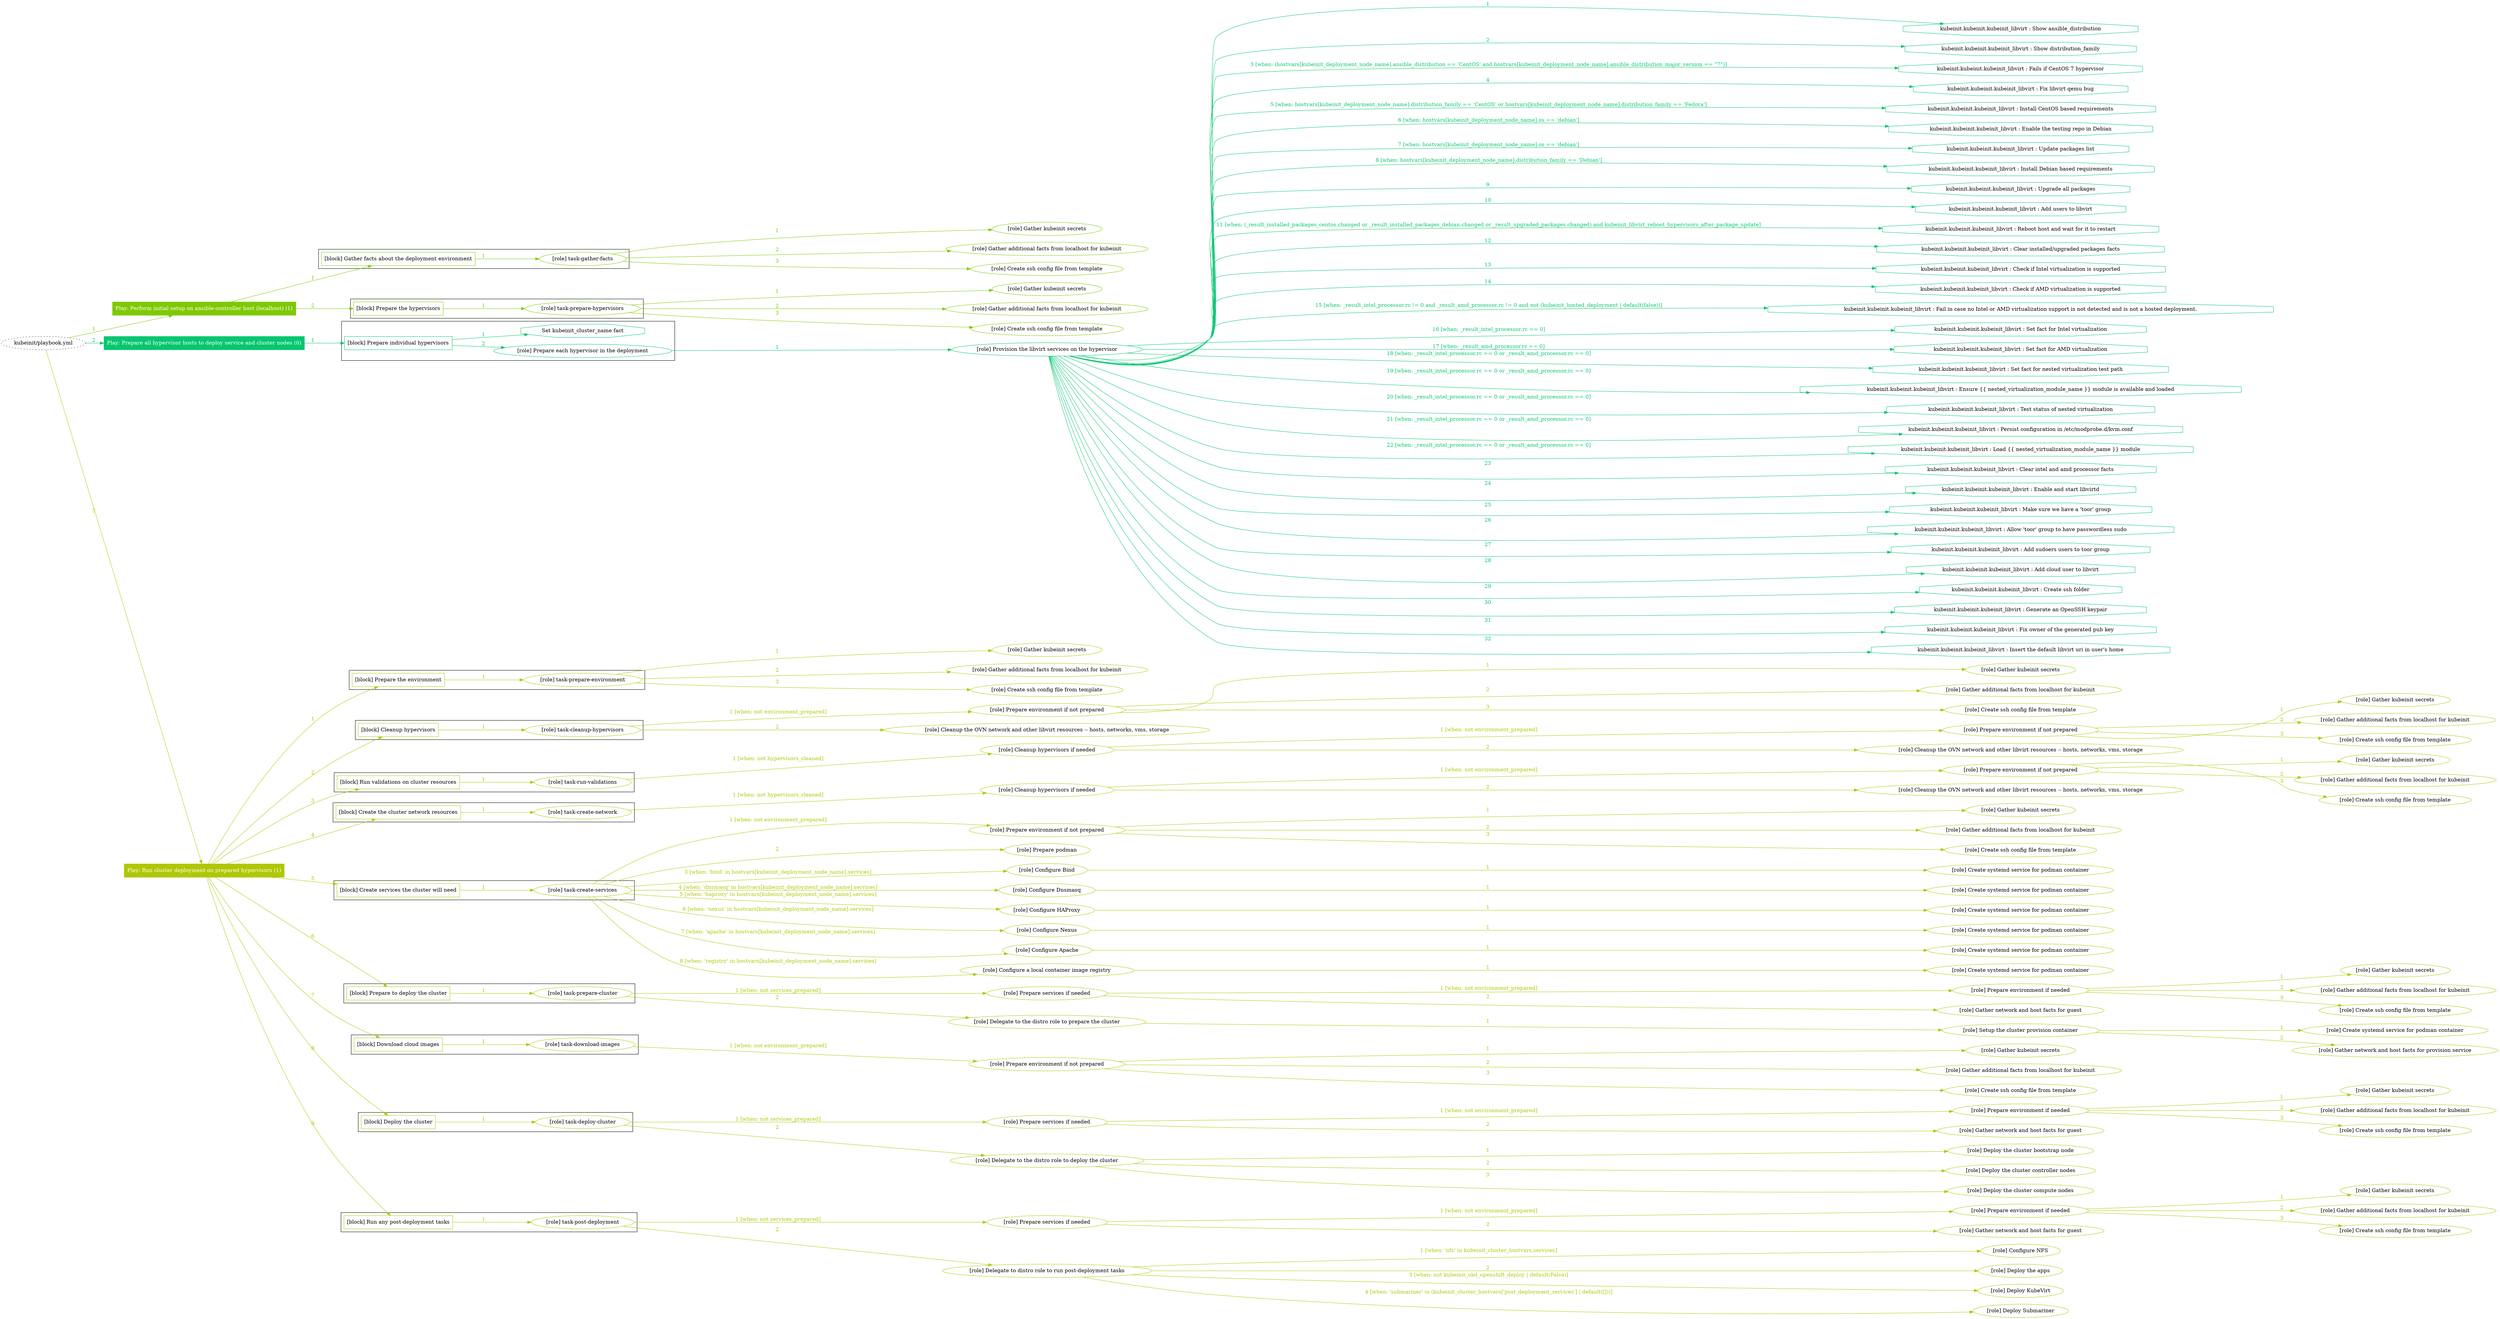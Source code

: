 digraph {
	graph [concentrate=true ordering=in rankdir=LR ratio=fill]
	edge [esep=5 sep=10]
	"kubeinit/playbook.yml" [URL="/home/runner/work/kubeinit/kubeinit/kubeinit/playbook.yml" id=playbook_f0b90663 style=dotted]
	play_01510586 [label="Play: Perform initial setup on ansible-controller host (localhost) (1)" URL="/home/runner/work/kubeinit/kubeinit/kubeinit/playbook.yml" color="#7ec903" fontcolor="#ffffff" id=play_01510586 shape=box style=filled tooltip=localhost]
	"kubeinit/playbook.yml" -> play_01510586 [label="1 " color="#7ec903" fontcolor="#7ec903" id=edge_607ab52e labeltooltip="1 " tooltip="1 "]
	subgraph "Gather kubeinit secrets" {
		role_8caf95ef [label="[role] Gather kubeinit secrets" URL="/home/runner/.ansible/collections/ansible_collections/kubeinit/kubeinit/roles/kubeinit_prepare/tasks/gather_kubeinit_facts.yml" color="#7ec903" id=role_8caf95ef tooltip="Gather kubeinit secrets"]
	}
	subgraph "Gather additional facts from localhost for kubeinit" {
		role_6b8754c2 [label="[role] Gather additional facts from localhost for kubeinit" URL="/home/runner/.ansible/collections/ansible_collections/kubeinit/kubeinit/roles/kubeinit_prepare/tasks/gather_kubeinit_facts.yml" color="#7ec903" id=role_6b8754c2 tooltip="Gather additional facts from localhost for kubeinit"]
	}
	subgraph "Create ssh config file from template" {
		role_2539d011 [label="[role] Create ssh config file from template" URL="/home/runner/.ansible/collections/ansible_collections/kubeinit/kubeinit/roles/kubeinit_prepare/tasks/gather_kubeinit_facts.yml" color="#7ec903" id=role_2539d011 tooltip="Create ssh config file from template"]
	}
	subgraph "task-gather-facts" {
		role_d4c89d5a [label="[role] task-gather-facts" URL="/home/runner/work/kubeinit/kubeinit/kubeinit/playbook.yml" color="#7ec903" id=role_d4c89d5a tooltip="task-gather-facts"]
		role_d4c89d5a -> role_8caf95ef [label="1 " color="#7ec903" fontcolor="#7ec903" id=edge_6cbfbc09 labeltooltip="1 " tooltip="1 "]
		role_d4c89d5a -> role_6b8754c2 [label="2 " color="#7ec903" fontcolor="#7ec903" id=edge_4e788b79 labeltooltip="2 " tooltip="2 "]
		role_d4c89d5a -> role_2539d011 [label="3 " color="#7ec903" fontcolor="#7ec903" id=edge_e23d2261 labeltooltip="3 " tooltip="3 "]
	}
	subgraph "Gather kubeinit secrets" {
		role_9cfc519f [label="[role] Gather kubeinit secrets" URL="/home/runner/.ansible/collections/ansible_collections/kubeinit/kubeinit/roles/kubeinit_prepare/tasks/gather_kubeinit_facts.yml" color="#7ec903" id=role_9cfc519f tooltip="Gather kubeinit secrets"]
	}
	subgraph "Gather additional facts from localhost for kubeinit" {
		role_3a78acf8 [label="[role] Gather additional facts from localhost for kubeinit" URL="/home/runner/.ansible/collections/ansible_collections/kubeinit/kubeinit/roles/kubeinit_prepare/tasks/gather_kubeinit_facts.yml" color="#7ec903" id=role_3a78acf8 tooltip="Gather additional facts from localhost for kubeinit"]
	}
	subgraph "Create ssh config file from template" {
		role_a45a31a0 [label="[role] Create ssh config file from template" URL="/home/runner/.ansible/collections/ansible_collections/kubeinit/kubeinit/roles/kubeinit_prepare/tasks/gather_kubeinit_facts.yml" color="#7ec903" id=role_a45a31a0 tooltip="Create ssh config file from template"]
	}
	subgraph "task-prepare-hypervisors" {
		role_f3401dc6 [label="[role] task-prepare-hypervisors" URL="/home/runner/work/kubeinit/kubeinit/kubeinit/playbook.yml" color="#7ec903" id=role_f3401dc6 tooltip="task-prepare-hypervisors"]
		role_f3401dc6 -> role_9cfc519f [label="1 " color="#7ec903" fontcolor="#7ec903" id=edge_0a094dcb labeltooltip="1 " tooltip="1 "]
		role_f3401dc6 -> role_3a78acf8 [label="2 " color="#7ec903" fontcolor="#7ec903" id=edge_cb631576 labeltooltip="2 " tooltip="2 "]
		role_f3401dc6 -> role_a45a31a0 [label="3 " color="#7ec903" fontcolor="#7ec903" id=edge_1238119f labeltooltip="3 " tooltip="3 "]
	}
	subgraph "Play: Perform initial setup on ansible-controller host (localhost) (1)" {
		play_01510586 -> block_c1d7e2be [label=1 color="#7ec903" fontcolor="#7ec903" id=edge_6a699dcf labeltooltip=1 tooltip=1]
		subgraph cluster_block_c1d7e2be {
			block_c1d7e2be [label="[block] Gather facts about the deployment environment" URL="/home/runner/work/kubeinit/kubeinit/kubeinit/playbook.yml" color="#7ec903" id=block_c1d7e2be labeltooltip="Gather facts about the deployment environment" shape=box tooltip="Gather facts about the deployment environment"]
			block_c1d7e2be -> role_d4c89d5a [label="1 " color="#7ec903" fontcolor="#7ec903" id=edge_53f4641d labeltooltip="1 " tooltip="1 "]
		}
		play_01510586 -> block_ebd4503b [label=2 color="#7ec903" fontcolor="#7ec903" id=edge_ff4f8d59 labeltooltip=2 tooltip=2]
		subgraph cluster_block_ebd4503b {
			block_ebd4503b [label="[block] Prepare the hypervisors" URL="/home/runner/work/kubeinit/kubeinit/kubeinit/playbook.yml" color="#7ec903" id=block_ebd4503b labeltooltip="Prepare the hypervisors" shape=box tooltip="Prepare the hypervisors"]
			block_ebd4503b -> role_f3401dc6 [label="1 " color="#7ec903" fontcolor="#7ec903" id=edge_bf7105a8 labeltooltip="1 " tooltip="1 "]
		}
	}
	play_52191caa [label="Play: Prepare all hypervisor hosts to deploy service and cluster nodes (0)" URL="/home/runner/work/kubeinit/kubeinit/kubeinit/playbook.yml" color="#06c670" fontcolor="#ffffff" id=play_52191caa shape=box style=filled tooltip="Play: Prepare all hypervisor hosts to deploy service and cluster nodes (0)"]
	"kubeinit/playbook.yml" -> play_52191caa [label="2 " color="#06c670" fontcolor="#06c670" id=edge_d93cb638 labeltooltip="2 " tooltip="2 "]
	subgraph "Provision the libvirt services on the hypervisor" {
		role_3107ea3a [label="[role] Provision the libvirt services on the hypervisor" URL="/home/runner/.ansible/collections/ansible_collections/kubeinit/kubeinit/roles/kubeinit_prepare/tasks/prepare_hypervisor.yml" color="#06c670" id=role_3107ea3a tooltip="Provision the libvirt services on the hypervisor"]
		task_8b995393 [label="kubeinit.kubeinit.kubeinit_libvirt : Show ansible_distribution" URL="/home/runner/.ansible/collections/ansible_collections/kubeinit/kubeinit/roles/kubeinit_libvirt/tasks/main.yml" color="#06c670" id=task_8b995393 shape=octagon tooltip="kubeinit.kubeinit.kubeinit_libvirt : Show ansible_distribution"]
		role_3107ea3a -> task_8b995393 [label="1 " color="#06c670" fontcolor="#06c670" id=edge_2c66d146 labeltooltip="1 " tooltip="1 "]
		task_dbce5815 [label="kubeinit.kubeinit.kubeinit_libvirt : Show distribution_family" URL="/home/runner/.ansible/collections/ansible_collections/kubeinit/kubeinit/roles/kubeinit_libvirt/tasks/main.yml" color="#06c670" id=task_dbce5815 shape=octagon tooltip="kubeinit.kubeinit.kubeinit_libvirt : Show distribution_family"]
		role_3107ea3a -> task_dbce5815 [label="2 " color="#06c670" fontcolor="#06c670" id=edge_99123dca labeltooltip="2 " tooltip="2 "]
		task_93dac53c [label="kubeinit.kubeinit.kubeinit_libvirt : Fails if CentOS 7 hypervisor" URL="/home/runner/.ansible/collections/ansible_collections/kubeinit/kubeinit/roles/kubeinit_libvirt/tasks/main.yml" color="#06c670" id=task_93dac53c shape=octagon tooltip="kubeinit.kubeinit.kubeinit_libvirt : Fails if CentOS 7 hypervisor"]
		role_3107ea3a -> task_93dac53c [label="3 [when: (hostvars[kubeinit_deployment_node_name].ansible_distribution == 'CentOS' and hostvars[kubeinit_deployment_node_name].ansible_distribution_major_version == \"7\")]" color="#06c670" fontcolor="#06c670" id=edge_5aefc7fb labeltooltip="3 [when: (hostvars[kubeinit_deployment_node_name].ansible_distribution == 'CentOS' and hostvars[kubeinit_deployment_node_name].ansible_distribution_major_version == \"7\")]" tooltip="3 [when: (hostvars[kubeinit_deployment_node_name].ansible_distribution == 'CentOS' and hostvars[kubeinit_deployment_node_name].ansible_distribution_major_version == \"7\")]"]
		task_62833cc9 [label="kubeinit.kubeinit.kubeinit_libvirt : Fix libvirt qemu bug" URL="/home/runner/.ansible/collections/ansible_collections/kubeinit/kubeinit/roles/kubeinit_libvirt/tasks/main.yml" color="#06c670" id=task_62833cc9 shape=octagon tooltip="kubeinit.kubeinit.kubeinit_libvirt : Fix libvirt qemu bug"]
		role_3107ea3a -> task_62833cc9 [label="4 " color="#06c670" fontcolor="#06c670" id=edge_1dfbc2eb labeltooltip="4 " tooltip="4 "]
		task_7b760264 [label="kubeinit.kubeinit.kubeinit_libvirt : Install CentOS based requirements" URL="/home/runner/.ansible/collections/ansible_collections/kubeinit/kubeinit/roles/kubeinit_libvirt/tasks/main.yml" color="#06c670" id=task_7b760264 shape=octagon tooltip="kubeinit.kubeinit.kubeinit_libvirt : Install CentOS based requirements"]
		role_3107ea3a -> task_7b760264 [label="5 [when: hostvars[kubeinit_deployment_node_name].distribution_family == 'CentOS' or hostvars[kubeinit_deployment_node_name].distribution_family == 'Fedora']" color="#06c670" fontcolor="#06c670" id=edge_b27228ff labeltooltip="5 [when: hostvars[kubeinit_deployment_node_name].distribution_family == 'CentOS' or hostvars[kubeinit_deployment_node_name].distribution_family == 'Fedora']" tooltip="5 [when: hostvars[kubeinit_deployment_node_name].distribution_family == 'CentOS' or hostvars[kubeinit_deployment_node_name].distribution_family == 'Fedora']"]
		task_e8e081dc [label="kubeinit.kubeinit.kubeinit_libvirt : Enable the testing repo in Debian" URL="/home/runner/.ansible/collections/ansible_collections/kubeinit/kubeinit/roles/kubeinit_libvirt/tasks/main.yml" color="#06c670" id=task_e8e081dc shape=octagon tooltip="kubeinit.kubeinit.kubeinit_libvirt : Enable the testing repo in Debian"]
		role_3107ea3a -> task_e8e081dc [label="6 [when: hostvars[kubeinit_deployment_node_name].os == 'debian']" color="#06c670" fontcolor="#06c670" id=edge_55595bfb labeltooltip="6 [when: hostvars[kubeinit_deployment_node_name].os == 'debian']" tooltip="6 [when: hostvars[kubeinit_deployment_node_name].os == 'debian']"]
		task_2b128669 [label="kubeinit.kubeinit.kubeinit_libvirt : Update packages list" URL="/home/runner/.ansible/collections/ansible_collections/kubeinit/kubeinit/roles/kubeinit_libvirt/tasks/main.yml" color="#06c670" id=task_2b128669 shape=octagon tooltip="kubeinit.kubeinit.kubeinit_libvirt : Update packages list"]
		role_3107ea3a -> task_2b128669 [label="7 [when: hostvars[kubeinit_deployment_node_name].os == 'debian']" color="#06c670" fontcolor="#06c670" id=edge_572aa1cf labeltooltip="7 [when: hostvars[kubeinit_deployment_node_name].os == 'debian']" tooltip="7 [when: hostvars[kubeinit_deployment_node_name].os == 'debian']"]
		task_ae8e8301 [label="kubeinit.kubeinit.kubeinit_libvirt : Install Debian based requirements" URL="/home/runner/.ansible/collections/ansible_collections/kubeinit/kubeinit/roles/kubeinit_libvirt/tasks/main.yml" color="#06c670" id=task_ae8e8301 shape=octagon tooltip="kubeinit.kubeinit.kubeinit_libvirt : Install Debian based requirements"]
		role_3107ea3a -> task_ae8e8301 [label="8 [when: hostvars[kubeinit_deployment_node_name].distribution_family == 'Debian']" color="#06c670" fontcolor="#06c670" id=edge_5f231b76 labeltooltip="8 [when: hostvars[kubeinit_deployment_node_name].distribution_family == 'Debian']" tooltip="8 [when: hostvars[kubeinit_deployment_node_name].distribution_family == 'Debian']"]
		task_0badada2 [label="kubeinit.kubeinit.kubeinit_libvirt : Upgrade all packages" URL="/home/runner/.ansible/collections/ansible_collections/kubeinit/kubeinit/roles/kubeinit_libvirt/tasks/main.yml" color="#06c670" id=task_0badada2 shape=octagon tooltip="kubeinit.kubeinit.kubeinit_libvirt : Upgrade all packages"]
		role_3107ea3a -> task_0badada2 [label="9 " color="#06c670" fontcolor="#06c670" id=edge_3ef891d0 labeltooltip="9 " tooltip="9 "]
		task_c0334eb3 [label="kubeinit.kubeinit.kubeinit_libvirt : Add users to libvirt" URL="/home/runner/.ansible/collections/ansible_collections/kubeinit/kubeinit/roles/kubeinit_libvirt/tasks/main.yml" color="#06c670" id=task_c0334eb3 shape=octagon tooltip="kubeinit.kubeinit.kubeinit_libvirt : Add users to libvirt"]
		role_3107ea3a -> task_c0334eb3 [label="10 " color="#06c670" fontcolor="#06c670" id=edge_52a46af9 labeltooltip="10 " tooltip="10 "]
		task_e2fc0814 [label="kubeinit.kubeinit.kubeinit_libvirt : Reboot host and wait for it to restart" URL="/home/runner/.ansible/collections/ansible_collections/kubeinit/kubeinit/roles/kubeinit_libvirt/tasks/main.yml" color="#06c670" id=task_e2fc0814 shape=octagon tooltip="kubeinit.kubeinit.kubeinit_libvirt : Reboot host and wait for it to restart"]
		role_3107ea3a -> task_e2fc0814 [label="11 [when: (_result_installed_packages_centos.changed or _result_installed_packages_debian.changed or _result_upgraded_packages.changed) and kubeinit_libvirt_reboot_hypervisors_after_package_update]" color="#06c670" fontcolor="#06c670" id=edge_e9640a3d labeltooltip="11 [when: (_result_installed_packages_centos.changed or _result_installed_packages_debian.changed or _result_upgraded_packages.changed) and kubeinit_libvirt_reboot_hypervisors_after_package_update]" tooltip="11 [when: (_result_installed_packages_centos.changed or _result_installed_packages_debian.changed or _result_upgraded_packages.changed) and kubeinit_libvirt_reboot_hypervisors_after_package_update]"]
		task_12357ea1 [label="kubeinit.kubeinit.kubeinit_libvirt : Clear installed/upgraded packages facts" URL="/home/runner/.ansible/collections/ansible_collections/kubeinit/kubeinit/roles/kubeinit_libvirt/tasks/main.yml" color="#06c670" id=task_12357ea1 shape=octagon tooltip="kubeinit.kubeinit.kubeinit_libvirt : Clear installed/upgraded packages facts"]
		role_3107ea3a -> task_12357ea1 [label="12 " color="#06c670" fontcolor="#06c670" id=edge_fe82172f labeltooltip="12 " tooltip="12 "]
		task_1fb8d624 [label="kubeinit.kubeinit.kubeinit_libvirt : Check if Intel virtualization is supported" URL="/home/runner/.ansible/collections/ansible_collections/kubeinit/kubeinit/roles/kubeinit_libvirt/tasks/main.yml" color="#06c670" id=task_1fb8d624 shape=octagon tooltip="kubeinit.kubeinit.kubeinit_libvirt : Check if Intel virtualization is supported"]
		role_3107ea3a -> task_1fb8d624 [label="13 " color="#06c670" fontcolor="#06c670" id=edge_6861730e labeltooltip="13 " tooltip="13 "]
		task_1fa0a433 [label="kubeinit.kubeinit.kubeinit_libvirt : Check if AMD virtualization is supported" URL="/home/runner/.ansible/collections/ansible_collections/kubeinit/kubeinit/roles/kubeinit_libvirt/tasks/main.yml" color="#06c670" id=task_1fa0a433 shape=octagon tooltip="kubeinit.kubeinit.kubeinit_libvirt : Check if AMD virtualization is supported"]
		role_3107ea3a -> task_1fa0a433 [label="14 " color="#06c670" fontcolor="#06c670" id=edge_18ee619d labeltooltip="14 " tooltip="14 "]
		task_920a0f7b [label="kubeinit.kubeinit.kubeinit_libvirt : Fail in case no Intel or AMD virtualization support is not detected and is not a hosted deployment." URL="/home/runner/.ansible/collections/ansible_collections/kubeinit/kubeinit/roles/kubeinit_libvirt/tasks/main.yml" color="#06c670" id=task_920a0f7b shape=octagon tooltip="kubeinit.kubeinit.kubeinit_libvirt : Fail in case no Intel or AMD virtualization support is not detected and is not a hosted deployment."]
		role_3107ea3a -> task_920a0f7b [label="15 [when: _result_intel_processor.rc != 0 and _result_amd_processor.rc != 0 and not (kubeinit_hosted_deployment | default(false))]" color="#06c670" fontcolor="#06c670" id=edge_ec5ad9d4 labeltooltip="15 [when: _result_intel_processor.rc != 0 and _result_amd_processor.rc != 0 and not (kubeinit_hosted_deployment | default(false))]" tooltip="15 [when: _result_intel_processor.rc != 0 and _result_amd_processor.rc != 0 and not (kubeinit_hosted_deployment | default(false))]"]
		task_bb9119e2 [label="kubeinit.kubeinit.kubeinit_libvirt : Set fact for Intel virtualization" URL="/home/runner/.ansible/collections/ansible_collections/kubeinit/kubeinit/roles/kubeinit_libvirt/tasks/main.yml" color="#06c670" id=task_bb9119e2 shape=octagon tooltip="kubeinit.kubeinit.kubeinit_libvirt : Set fact for Intel virtualization"]
		role_3107ea3a -> task_bb9119e2 [label="16 [when: _result_intel_processor.rc == 0]" color="#06c670" fontcolor="#06c670" id=edge_33d60269 labeltooltip="16 [when: _result_intel_processor.rc == 0]" tooltip="16 [when: _result_intel_processor.rc == 0]"]
		task_28fb7c46 [label="kubeinit.kubeinit.kubeinit_libvirt : Set fact for AMD virtualization" URL="/home/runner/.ansible/collections/ansible_collections/kubeinit/kubeinit/roles/kubeinit_libvirt/tasks/main.yml" color="#06c670" id=task_28fb7c46 shape=octagon tooltip="kubeinit.kubeinit.kubeinit_libvirt : Set fact for AMD virtualization"]
		role_3107ea3a -> task_28fb7c46 [label="17 [when: _result_amd_processor.rc == 0]" color="#06c670" fontcolor="#06c670" id=edge_64862202 labeltooltip="17 [when: _result_amd_processor.rc == 0]" tooltip="17 [when: _result_amd_processor.rc == 0]"]
		task_37940ce2 [label="kubeinit.kubeinit.kubeinit_libvirt : Set fact for nested virtualization test path" URL="/home/runner/.ansible/collections/ansible_collections/kubeinit/kubeinit/roles/kubeinit_libvirt/tasks/main.yml" color="#06c670" id=task_37940ce2 shape=octagon tooltip="kubeinit.kubeinit.kubeinit_libvirt : Set fact for nested virtualization test path"]
		role_3107ea3a -> task_37940ce2 [label="18 [when: _result_intel_processor.rc == 0 or _result_amd_processor.rc == 0]" color="#06c670" fontcolor="#06c670" id=edge_28db18a0 labeltooltip="18 [when: _result_intel_processor.rc == 0 or _result_amd_processor.rc == 0]" tooltip="18 [when: _result_intel_processor.rc == 0 or _result_amd_processor.rc == 0]"]
		task_580ff9a0 [label="kubeinit.kubeinit.kubeinit_libvirt : Ensure {{ nested_virtualization_module_name }} module is available and loaded" URL="/home/runner/.ansible/collections/ansible_collections/kubeinit/kubeinit/roles/kubeinit_libvirt/tasks/main.yml" color="#06c670" id=task_580ff9a0 shape=octagon tooltip="kubeinit.kubeinit.kubeinit_libvirt : Ensure {{ nested_virtualization_module_name }} module is available and loaded"]
		role_3107ea3a -> task_580ff9a0 [label="19 [when: _result_intel_processor.rc == 0 or _result_amd_processor.rc == 0]" color="#06c670" fontcolor="#06c670" id=edge_0a9b527e labeltooltip="19 [when: _result_intel_processor.rc == 0 or _result_amd_processor.rc == 0]" tooltip="19 [when: _result_intel_processor.rc == 0 or _result_amd_processor.rc == 0]"]
		task_7e443843 [label="kubeinit.kubeinit.kubeinit_libvirt : Test status of nested virtualization" URL="/home/runner/.ansible/collections/ansible_collections/kubeinit/kubeinit/roles/kubeinit_libvirt/tasks/main.yml" color="#06c670" id=task_7e443843 shape=octagon tooltip="kubeinit.kubeinit.kubeinit_libvirt : Test status of nested virtualization"]
		role_3107ea3a -> task_7e443843 [label="20 [when: _result_intel_processor.rc == 0 or _result_amd_processor.rc == 0]" color="#06c670" fontcolor="#06c670" id=edge_2436ceba labeltooltip="20 [when: _result_intel_processor.rc == 0 or _result_amd_processor.rc == 0]" tooltip="20 [when: _result_intel_processor.rc == 0 or _result_amd_processor.rc == 0]"]
		task_5db7d4fb [label="kubeinit.kubeinit.kubeinit_libvirt : Persist configuration in /etc/modprobe.d/kvm.conf" URL="/home/runner/.ansible/collections/ansible_collections/kubeinit/kubeinit/roles/kubeinit_libvirt/tasks/main.yml" color="#06c670" id=task_5db7d4fb shape=octagon tooltip="kubeinit.kubeinit.kubeinit_libvirt : Persist configuration in /etc/modprobe.d/kvm.conf"]
		role_3107ea3a -> task_5db7d4fb [label="21 [when: _result_intel_processor.rc == 0 or _result_amd_processor.rc == 0]" color="#06c670" fontcolor="#06c670" id=edge_617bd928 labeltooltip="21 [when: _result_intel_processor.rc == 0 or _result_amd_processor.rc == 0]" tooltip="21 [when: _result_intel_processor.rc == 0 or _result_amd_processor.rc == 0]"]
		task_e71882cf [label="kubeinit.kubeinit.kubeinit_libvirt : Load {{ nested_virtualization_module_name }} module" URL="/home/runner/.ansible/collections/ansible_collections/kubeinit/kubeinit/roles/kubeinit_libvirt/tasks/main.yml" color="#06c670" id=task_e71882cf shape=octagon tooltip="kubeinit.kubeinit.kubeinit_libvirt : Load {{ nested_virtualization_module_name }} module"]
		role_3107ea3a -> task_e71882cf [label="22 [when: _result_intel_processor.rc == 0 or _result_amd_processor.rc == 0]" color="#06c670" fontcolor="#06c670" id=edge_7aaa834a labeltooltip="22 [when: _result_intel_processor.rc == 0 or _result_amd_processor.rc == 0]" tooltip="22 [when: _result_intel_processor.rc == 0 or _result_amd_processor.rc == 0]"]
		task_b961b1c7 [label="kubeinit.kubeinit.kubeinit_libvirt : Clear intel and amd processor facts" URL="/home/runner/.ansible/collections/ansible_collections/kubeinit/kubeinit/roles/kubeinit_libvirt/tasks/main.yml" color="#06c670" id=task_b961b1c7 shape=octagon tooltip="kubeinit.kubeinit.kubeinit_libvirt : Clear intel and amd processor facts"]
		role_3107ea3a -> task_b961b1c7 [label="23 " color="#06c670" fontcolor="#06c670" id=edge_cae6109d labeltooltip="23 " tooltip="23 "]
		task_5b91f809 [label="kubeinit.kubeinit.kubeinit_libvirt : Enable and start libvirtd" URL="/home/runner/.ansible/collections/ansible_collections/kubeinit/kubeinit/roles/kubeinit_libvirt/tasks/main.yml" color="#06c670" id=task_5b91f809 shape=octagon tooltip="kubeinit.kubeinit.kubeinit_libvirt : Enable and start libvirtd"]
		role_3107ea3a -> task_5b91f809 [label="24 " color="#06c670" fontcolor="#06c670" id=edge_dce6bb87 labeltooltip="24 " tooltip="24 "]
		task_3d87ab43 [label="kubeinit.kubeinit.kubeinit_libvirt : Make sure we have a 'toor' group" URL="/home/runner/.ansible/collections/ansible_collections/kubeinit/kubeinit/roles/kubeinit_libvirt/tasks/60_create_cloud_user.yml" color="#06c670" id=task_3d87ab43 shape=octagon tooltip="kubeinit.kubeinit.kubeinit_libvirt : Make sure we have a 'toor' group"]
		role_3107ea3a -> task_3d87ab43 [label="25 " color="#06c670" fontcolor="#06c670" id=edge_6e11adf5 labeltooltip="25 " tooltip="25 "]
		task_fb5ea2a8 [label="kubeinit.kubeinit.kubeinit_libvirt : Allow 'toor' group to have passwordless sudo" URL="/home/runner/.ansible/collections/ansible_collections/kubeinit/kubeinit/roles/kubeinit_libvirt/tasks/60_create_cloud_user.yml" color="#06c670" id=task_fb5ea2a8 shape=octagon tooltip="kubeinit.kubeinit.kubeinit_libvirt : Allow 'toor' group to have passwordless sudo"]
		role_3107ea3a -> task_fb5ea2a8 [label="26 " color="#06c670" fontcolor="#06c670" id=edge_9257ee6b labeltooltip="26 " tooltip="26 "]
		task_3f346df0 [label="kubeinit.kubeinit.kubeinit_libvirt : Add sudoers users to toor group" URL="/home/runner/.ansible/collections/ansible_collections/kubeinit/kubeinit/roles/kubeinit_libvirt/tasks/60_create_cloud_user.yml" color="#06c670" id=task_3f346df0 shape=octagon tooltip="kubeinit.kubeinit.kubeinit_libvirt : Add sudoers users to toor group"]
		role_3107ea3a -> task_3f346df0 [label="27 " color="#06c670" fontcolor="#06c670" id=edge_90e1b968 labeltooltip="27 " tooltip="27 "]
		task_d90c4bb5 [label="kubeinit.kubeinit.kubeinit_libvirt : Add cloud user to libvirt" URL="/home/runner/.ansible/collections/ansible_collections/kubeinit/kubeinit/roles/kubeinit_libvirt/tasks/60_create_cloud_user.yml" color="#06c670" id=task_d90c4bb5 shape=octagon tooltip="kubeinit.kubeinit.kubeinit_libvirt : Add cloud user to libvirt"]
		role_3107ea3a -> task_d90c4bb5 [label="28 " color="#06c670" fontcolor="#06c670" id=edge_343a7a87 labeltooltip="28 " tooltip="28 "]
		task_6f065ac1 [label="kubeinit.kubeinit.kubeinit_libvirt : Create ssh folder" URL="/home/runner/.ansible/collections/ansible_collections/kubeinit/kubeinit/roles/kubeinit_libvirt/tasks/60_create_cloud_user.yml" color="#06c670" id=task_6f065ac1 shape=octagon tooltip="kubeinit.kubeinit.kubeinit_libvirt : Create ssh folder"]
		role_3107ea3a -> task_6f065ac1 [label="29 " color="#06c670" fontcolor="#06c670" id=edge_0e128382 labeltooltip="29 " tooltip="29 "]
		task_388f7c63 [label="kubeinit.kubeinit.kubeinit_libvirt : Generate an OpenSSH keypair" URL="/home/runner/.ansible/collections/ansible_collections/kubeinit/kubeinit/roles/kubeinit_libvirt/tasks/60_create_cloud_user.yml" color="#06c670" id=task_388f7c63 shape=octagon tooltip="kubeinit.kubeinit.kubeinit_libvirt : Generate an OpenSSH keypair"]
		role_3107ea3a -> task_388f7c63 [label="30 " color="#06c670" fontcolor="#06c670" id=edge_4dad79e5 labeltooltip="30 " tooltip="30 "]
		task_4a80ff88 [label="kubeinit.kubeinit.kubeinit_libvirt : Fix owner of the generated pub key" URL="/home/runner/.ansible/collections/ansible_collections/kubeinit/kubeinit/roles/kubeinit_libvirt/tasks/60_create_cloud_user.yml" color="#06c670" id=task_4a80ff88 shape=octagon tooltip="kubeinit.kubeinit.kubeinit_libvirt : Fix owner of the generated pub key"]
		role_3107ea3a -> task_4a80ff88 [label="31 " color="#06c670" fontcolor="#06c670" id=edge_607126c9 labeltooltip="31 " tooltip="31 "]
		task_ff61b7a7 [label="kubeinit.kubeinit.kubeinit_libvirt : Insert the default libvirt uri in user's home" URL="/home/runner/.ansible/collections/ansible_collections/kubeinit/kubeinit/roles/kubeinit_libvirt/tasks/60_create_cloud_user.yml" color="#06c670" id=task_ff61b7a7 shape=octagon tooltip="kubeinit.kubeinit.kubeinit_libvirt : Insert the default libvirt uri in user's home"]
		role_3107ea3a -> task_ff61b7a7 [label="32 " color="#06c670" fontcolor="#06c670" id=edge_f429ca12 labeltooltip="32 " tooltip="32 "]
	}
	subgraph "Prepare each hypervisor in the deployment" {
		role_4b6c18aa [label="[role] Prepare each hypervisor in the deployment" URL="/home/runner/work/kubeinit/kubeinit/kubeinit/playbook.yml" color="#06c670" id=role_4b6c18aa tooltip="Prepare each hypervisor in the deployment"]
		role_4b6c18aa -> role_3107ea3a [label="1 " color="#06c670" fontcolor="#06c670" id=edge_df4c2411 labeltooltip="1 " tooltip="1 "]
	}
	subgraph "Play: Prepare all hypervisor hosts to deploy service and cluster nodes (0)" {
		play_52191caa -> block_10a2826e [label=1 color="#06c670" fontcolor="#06c670" id=edge_efd99191 labeltooltip=1 tooltip=1]
		subgraph cluster_block_10a2826e {
			block_10a2826e [label="[block] Prepare individual hypervisors" URL="/home/runner/work/kubeinit/kubeinit/kubeinit/playbook.yml" color="#06c670" id=block_10a2826e labeltooltip="Prepare individual hypervisors" shape=box tooltip="Prepare individual hypervisors"]
			block_10a2826e -> role_4b6c18aa [label="2 " color="#06c670" fontcolor="#06c670" id=edge_e2c1dd6b labeltooltip="2 " tooltip="2 "]
			task_c1ca9fbc [label="Set kubeinit_cluster_name fact" URL="/home/runner/work/kubeinit/kubeinit/kubeinit/playbook.yml" color="#06c670" id=task_c1ca9fbc shape=octagon tooltip="Set kubeinit_cluster_name fact"]
			block_10a2826e -> task_c1ca9fbc [label="1 " color="#06c670" fontcolor="#06c670" id=edge_4ef8a21c labeltooltip="1 " tooltip="1 "]
		}
	}
	play_71dd72d0 [label="Play: Run cluster deployment on prepared hypervisors (1)" URL="/home/runner/work/kubeinit/kubeinit/kubeinit/playbook.yml" color="#afc705" fontcolor="#ffffff" id=play_71dd72d0 shape=box style=filled tooltip=localhost]
	"kubeinit/playbook.yml" -> play_71dd72d0 [label="3 " color="#afc705" fontcolor="#afc705" id=edge_a5543bda labeltooltip="3 " tooltip="3 "]
	subgraph "Gather kubeinit secrets" {
		role_72771b2d [label="[role] Gather kubeinit secrets" URL="/home/runner/.ansible/collections/ansible_collections/kubeinit/kubeinit/roles/kubeinit_prepare/tasks/gather_kubeinit_facts.yml" color="#afc705" id=role_72771b2d tooltip="Gather kubeinit secrets"]
	}
	subgraph "Gather additional facts from localhost for kubeinit" {
		role_2d1eb211 [label="[role] Gather additional facts from localhost for kubeinit" URL="/home/runner/.ansible/collections/ansible_collections/kubeinit/kubeinit/roles/kubeinit_prepare/tasks/gather_kubeinit_facts.yml" color="#afc705" id=role_2d1eb211 tooltip="Gather additional facts from localhost for kubeinit"]
	}
	subgraph "Create ssh config file from template" {
		role_6f2b7e90 [label="[role] Create ssh config file from template" URL="/home/runner/.ansible/collections/ansible_collections/kubeinit/kubeinit/roles/kubeinit_prepare/tasks/gather_kubeinit_facts.yml" color="#afc705" id=role_6f2b7e90 tooltip="Create ssh config file from template"]
	}
	subgraph "task-prepare-environment" {
		role_cd6e5a09 [label="[role] task-prepare-environment" URL="/home/runner/work/kubeinit/kubeinit/kubeinit/playbook.yml" color="#afc705" id=role_cd6e5a09 tooltip="task-prepare-environment"]
		role_cd6e5a09 -> role_72771b2d [label="1 " color="#afc705" fontcolor="#afc705" id=edge_2a95b8a3 labeltooltip="1 " tooltip="1 "]
		role_cd6e5a09 -> role_2d1eb211 [label="2 " color="#afc705" fontcolor="#afc705" id=edge_8c8c4aea labeltooltip="2 " tooltip="2 "]
		role_cd6e5a09 -> role_6f2b7e90 [label="3 " color="#afc705" fontcolor="#afc705" id=edge_5352b325 labeltooltip="3 " tooltip="3 "]
	}
	subgraph "Gather kubeinit secrets" {
		role_d44fa9d5 [label="[role] Gather kubeinit secrets" URL="/home/runner/.ansible/collections/ansible_collections/kubeinit/kubeinit/roles/kubeinit_prepare/tasks/gather_kubeinit_facts.yml" color="#afc705" id=role_d44fa9d5 tooltip="Gather kubeinit secrets"]
	}
	subgraph "Gather additional facts from localhost for kubeinit" {
		role_981cd5d3 [label="[role] Gather additional facts from localhost for kubeinit" URL="/home/runner/.ansible/collections/ansible_collections/kubeinit/kubeinit/roles/kubeinit_prepare/tasks/gather_kubeinit_facts.yml" color="#afc705" id=role_981cd5d3 tooltip="Gather additional facts from localhost for kubeinit"]
	}
	subgraph "Create ssh config file from template" {
		role_288b902f [label="[role] Create ssh config file from template" URL="/home/runner/.ansible/collections/ansible_collections/kubeinit/kubeinit/roles/kubeinit_prepare/tasks/gather_kubeinit_facts.yml" color="#afc705" id=role_288b902f tooltip="Create ssh config file from template"]
	}
	subgraph "Prepare environment if not prepared" {
		role_412ea569 [label="[role] Prepare environment if not prepared" URL="/home/runner/.ansible/collections/ansible_collections/kubeinit/kubeinit/roles/kubeinit_prepare/tasks/cleanup_hypervisors.yml" color="#afc705" id=role_412ea569 tooltip="Prepare environment if not prepared"]
		role_412ea569 -> role_d44fa9d5 [label="1 " color="#afc705" fontcolor="#afc705" id=edge_1273449b labeltooltip="1 " tooltip="1 "]
		role_412ea569 -> role_981cd5d3 [label="2 " color="#afc705" fontcolor="#afc705" id=edge_3701f615 labeltooltip="2 " tooltip="2 "]
		role_412ea569 -> role_288b902f [label="3 " color="#afc705" fontcolor="#afc705" id=edge_abca032e labeltooltip="3 " tooltip="3 "]
	}
	subgraph "Cleanup the OVN network and other libvirt resources -- hosts, networks, vms, storage" {
		role_6ba95358 [label="[role] Cleanup the OVN network and other libvirt resources -- hosts, networks, vms, storage" URL="/home/runner/.ansible/collections/ansible_collections/kubeinit/kubeinit/roles/kubeinit_prepare/tasks/cleanup_hypervisors.yml" color="#afc705" id=role_6ba95358 tooltip="Cleanup the OVN network and other libvirt resources -- hosts, networks, vms, storage"]
	}
	subgraph "task-cleanup-hypervisors" {
		role_80d2cf37 [label="[role] task-cleanup-hypervisors" URL="/home/runner/work/kubeinit/kubeinit/kubeinit/playbook.yml" color="#afc705" id=role_80d2cf37 tooltip="task-cleanup-hypervisors"]
		role_80d2cf37 -> role_412ea569 [label="1 [when: not environment_prepared]" color="#afc705" fontcolor="#afc705" id=edge_47c714e6 labeltooltip="1 [when: not environment_prepared]" tooltip="1 [when: not environment_prepared]"]
		role_80d2cf37 -> role_6ba95358 [label="2 " color="#afc705" fontcolor="#afc705" id=edge_c4fcbb9a labeltooltip="2 " tooltip="2 "]
	}
	subgraph "Gather kubeinit secrets" {
		role_eef4da1b [label="[role] Gather kubeinit secrets" URL="/home/runner/.ansible/collections/ansible_collections/kubeinit/kubeinit/roles/kubeinit_prepare/tasks/gather_kubeinit_facts.yml" color="#afc705" id=role_eef4da1b tooltip="Gather kubeinit secrets"]
	}
	subgraph "Gather additional facts from localhost for kubeinit" {
		role_713e22a6 [label="[role] Gather additional facts from localhost for kubeinit" URL="/home/runner/.ansible/collections/ansible_collections/kubeinit/kubeinit/roles/kubeinit_prepare/tasks/gather_kubeinit_facts.yml" color="#afc705" id=role_713e22a6 tooltip="Gather additional facts from localhost for kubeinit"]
	}
	subgraph "Create ssh config file from template" {
		role_7e082be0 [label="[role] Create ssh config file from template" URL="/home/runner/.ansible/collections/ansible_collections/kubeinit/kubeinit/roles/kubeinit_prepare/tasks/gather_kubeinit_facts.yml" color="#afc705" id=role_7e082be0 tooltip="Create ssh config file from template"]
	}
	subgraph "Prepare environment if not prepared" {
		role_c8c61a8d [label="[role] Prepare environment if not prepared" URL="/home/runner/.ansible/collections/ansible_collections/kubeinit/kubeinit/roles/kubeinit_prepare/tasks/cleanup_hypervisors.yml" color="#afc705" id=role_c8c61a8d tooltip="Prepare environment if not prepared"]
		role_c8c61a8d -> role_eef4da1b [label="1 " color="#afc705" fontcolor="#afc705" id=edge_27376880 labeltooltip="1 " tooltip="1 "]
		role_c8c61a8d -> role_713e22a6 [label="2 " color="#afc705" fontcolor="#afc705" id=edge_048712d8 labeltooltip="2 " tooltip="2 "]
		role_c8c61a8d -> role_7e082be0 [label="3 " color="#afc705" fontcolor="#afc705" id=edge_71d36209 labeltooltip="3 " tooltip="3 "]
	}
	subgraph "Cleanup the OVN network and other libvirt resources -- hosts, networks, vms, storage" {
		role_c5f04f0f [label="[role] Cleanup the OVN network and other libvirt resources -- hosts, networks, vms, storage" URL="/home/runner/.ansible/collections/ansible_collections/kubeinit/kubeinit/roles/kubeinit_prepare/tasks/cleanup_hypervisors.yml" color="#afc705" id=role_c5f04f0f tooltip="Cleanup the OVN network and other libvirt resources -- hosts, networks, vms, storage"]
	}
	subgraph "Cleanup hypervisors if needed" {
		role_31b57b56 [label="[role] Cleanup hypervisors if needed" URL="/home/runner/.ansible/collections/ansible_collections/kubeinit/kubeinit/roles/kubeinit_validations/tasks/main.yml" color="#afc705" id=role_31b57b56 tooltip="Cleanup hypervisors if needed"]
		role_31b57b56 -> role_c8c61a8d [label="1 [when: not environment_prepared]" color="#afc705" fontcolor="#afc705" id=edge_e7f3643f labeltooltip="1 [when: not environment_prepared]" tooltip="1 [when: not environment_prepared]"]
		role_31b57b56 -> role_c5f04f0f [label="2 " color="#afc705" fontcolor="#afc705" id=edge_bd50f888 labeltooltip="2 " tooltip="2 "]
	}
	subgraph "task-run-validations" {
		role_d77e6759 [label="[role] task-run-validations" URL="/home/runner/work/kubeinit/kubeinit/kubeinit/playbook.yml" color="#afc705" id=role_d77e6759 tooltip="task-run-validations"]
		role_d77e6759 -> role_31b57b56 [label="1 [when: not hypervisors_cleaned]" color="#afc705" fontcolor="#afc705" id=edge_686d6b12 labeltooltip="1 [when: not hypervisors_cleaned]" tooltip="1 [when: not hypervisors_cleaned]"]
	}
	subgraph "Gather kubeinit secrets" {
		role_16154750 [label="[role] Gather kubeinit secrets" URL="/home/runner/.ansible/collections/ansible_collections/kubeinit/kubeinit/roles/kubeinit_prepare/tasks/gather_kubeinit_facts.yml" color="#afc705" id=role_16154750 tooltip="Gather kubeinit secrets"]
	}
	subgraph "Gather additional facts from localhost for kubeinit" {
		role_c9b6a720 [label="[role] Gather additional facts from localhost for kubeinit" URL="/home/runner/.ansible/collections/ansible_collections/kubeinit/kubeinit/roles/kubeinit_prepare/tasks/gather_kubeinit_facts.yml" color="#afc705" id=role_c9b6a720 tooltip="Gather additional facts from localhost for kubeinit"]
	}
	subgraph "Create ssh config file from template" {
		role_e255607d [label="[role] Create ssh config file from template" URL="/home/runner/.ansible/collections/ansible_collections/kubeinit/kubeinit/roles/kubeinit_prepare/tasks/gather_kubeinit_facts.yml" color="#afc705" id=role_e255607d tooltip="Create ssh config file from template"]
	}
	subgraph "Prepare environment if not prepared" {
		role_20d65ae1 [label="[role] Prepare environment if not prepared" URL="/home/runner/.ansible/collections/ansible_collections/kubeinit/kubeinit/roles/kubeinit_prepare/tasks/cleanup_hypervisors.yml" color="#afc705" id=role_20d65ae1 tooltip="Prepare environment if not prepared"]
		role_20d65ae1 -> role_16154750 [label="1 " color="#afc705" fontcolor="#afc705" id=edge_3c5a56c0 labeltooltip="1 " tooltip="1 "]
		role_20d65ae1 -> role_c9b6a720 [label="2 " color="#afc705" fontcolor="#afc705" id=edge_853609f6 labeltooltip="2 " tooltip="2 "]
		role_20d65ae1 -> role_e255607d [label="3 " color="#afc705" fontcolor="#afc705" id=edge_30f5148b labeltooltip="3 " tooltip="3 "]
	}
	subgraph "Cleanup the OVN network and other libvirt resources -- hosts, networks, vms, storage" {
		role_d3f11234 [label="[role] Cleanup the OVN network and other libvirt resources -- hosts, networks, vms, storage" URL="/home/runner/.ansible/collections/ansible_collections/kubeinit/kubeinit/roles/kubeinit_prepare/tasks/cleanup_hypervisors.yml" color="#afc705" id=role_d3f11234 tooltip="Cleanup the OVN network and other libvirt resources -- hosts, networks, vms, storage"]
	}
	subgraph "Cleanup hypervisors if needed" {
		role_8cb37048 [label="[role] Cleanup hypervisors if needed" URL="/home/runner/.ansible/collections/ansible_collections/kubeinit/kubeinit/roles/kubeinit_libvirt/tasks/create_network.yml" color="#afc705" id=role_8cb37048 tooltip="Cleanup hypervisors if needed"]
		role_8cb37048 -> role_20d65ae1 [label="1 [when: not environment_prepared]" color="#afc705" fontcolor="#afc705" id=edge_f949cb17 labeltooltip="1 [when: not environment_prepared]" tooltip="1 [when: not environment_prepared]"]
		role_8cb37048 -> role_d3f11234 [label="2 " color="#afc705" fontcolor="#afc705" id=edge_817ce010 labeltooltip="2 " tooltip="2 "]
	}
	subgraph "task-create-network" {
		role_a0647ceb [label="[role] task-create-network" URL="/home/runner/work/kubeinit/kubeinit/kubeinit/playbook.yml" color="#afc705" id=role_a0647ceb tooltip="task-create-network"]
		role_a0647ceb -> role_8cb37048 [label="1 [when: not hypervisors_cleaned]" color="#afc705" fontcolor="#afc705" id=edge_8b8ff223 labeltooltip="1 [when: not hypervisors_cleaned]" tooltip="1 [when: not hypervisors_cleaned]"]
	}
	subgraph "Gather kubeinit secrets" {
		role_9111b05f [label="[role] Gather kubeinit secrets" URL="/home/runner/.ansible/collections/ansible_collections/kubeinit/kubeinit/roles/kubeinit_prepare/tasks/gather_kubeinit_facts.yml" color="#afc705" id=role_9111b05f tooltip="Gather kubeinit secrets"]
	}
	subgraph "Gather additional facts from localhost for kubeinit" {
		role_051eea10 [label="[role] Gather additional facts from localhost for kubeinit" URL="/home/runner/.ansible/collections/ansible_collections/kubeinit/kubeinit/roles/kubeinit_prepare/tasks/gather_kubeinit_facts.yml" color="#afc705" id=role_051eea10 tooltip="Gather additional facts from localhost for kubeinit"]
	}
	subgraph "Create ssh config file from template" {
		role_77bd1ca6 [label="[role] Create ssh config file from template" URL="/home/runner/.ansible/collections/ansible_collections/kubeinit/kubeinit/roles/kubeinit_prepare/tasks/gather_kubeinit_facts.yml" color="#afc705" id=role_77bd1ca6 tooltip="Create ssh config file from template"]
	}
	subgraph "Prepare environment if not prepared" {
		role_b5eb58af [label="[role] Prepare environment if not prepared" URL="/home/runner/.ansible/collections/ansible_collections/kubeinit/kubeinit/roles/kubeinit_services/tasks/main.yml" color="#afc705" id=role_b5eb58af tooltip="Prepare environment if not prepared"]
		role_b5eb58af -> role_9111b05f [label="1 " color="#afc705" fontcolor="#afc705" id=edge_7906227b labeltooltip="1 " tooltip="1 "]
		role_b5eb58af -> role_051eea10 [label="2 " color="#afc705" fontcolor="#afc705" id=edge_9431994d labeltooltip="2 " tooltip="2 "]
		role_b5eb58af -> role_77bd1ca6 [label="3 " color="#afc705" fontcolor="#afc705" id=edge_a6a2cf20 labeltooltip="3 " tooltip="3 "]
	}
	subgraph "Prepare podman" {
		role_34b1ce01 [label="[role] Prepare podman" URL="/home/runner/.ansible/collections/ansible_collections/kubeinit/kubeinit/roles/kubeinit_services/tasks/00_create_service_pod.yml" color="#afc705" id=role_34b1ce01 tooltip="Prepare podman"]
	}
	subgraph "Create systemd service for podman container" {
		role_75fae074 [label="[role] Create systemd service for podman container" URL="/home/runner/.ansible/collections/ansible_collections/kubeinit/kubeinit/roles/kubeinit_bind/tasks/main.yml" color="#afc705" id=role_75fae074 tooltip="Create systemd service for podman container"]
	}
	subgraph "Configure Bind" {
		role_ac6e48b6 [label="[role] Configure Bind" URL="/home/runner/.ansible/collections/ansible_collections/kubeinit/kubeinit/roles/kubeinit_services/tasks/start_services_containers.yml" color="#afc705" id=role_ac6e48b6 tooltip="Configure Bind"]
		role_ac6e48b6 -> role_75fae074 [label="1 " color="#afc705" fontcolor="#afc705" id=edge_6bbd69ed labeltooltip="1 " tooltip="1 "]
	}
	subgraph "Create systemd service for podman container" {
		role_a1ce3408 [label="[role] Create systemd service for podman container" URL="/home/runner/.ansible/collections/ansible_collections/kubeinit/kubeinit/roles/kubeinit_dnsmasq/tasks/main.yml" color="#afc705" id=role_a1ce3408 tooltip="Create systemd service for podman container"]
	}
	subgraph "Configure Dnsmasq" {
		role_dafc2d63 [label="[role] Configure Dnsmasq" URL="/home/runner/.ansible/collections/ansible_collections/kubeinit/kubeinit/roles/kubeinit_services/tasks/start_services_containers.yml" color="#afc705" id=role_dafc2d63 tooltip="Configure Dnsmasq"]
		role_dafc2d63 -> role_a1ce3408 [label="1 " color="#afc705" fontcolor="#afc705" id=edge_d71030d7 labeltooltip="1 " tooltip="1 "]
	}
	subgraph "Create systemd service for podman container" {
		role_ea2be432 [label="[role] Create systemd service for podman container" URL="/home/runner/.ansible/collections/ansible_collections/kubeinit/kubeinit/roles/kubeinit_haproxy/tasks/main.yml" color="#afc705" id=role_ea2be432 tooltip="Create systemd service for podman container"]
	}
	subgraph "Configure HAProxy" {
		role_07b58142 [label="[role] Configure HAProxy" URL="/home/runner/.ansible/collections/ansible_collections/kubeinit/kubeinit/roles/kubeinit_services/tasks/start_services_containers.yml" color="#afc705" id=role_07b58142 tooltip="Configure HAProxy"]
		role_07b58142 -> role_ea2be432 [label="1 " color="#afc705" fontcolor="#afc705" id=edge_e769aaac labeltooltip="1 " tooltip="1 "]
	}
	subgraph "Create systemd service for podman container" {
		role_972e9c6e [label="[role] Create systemd service for podman container" URL="/home/runner/.ansible/collections/ansible_collections/kubeinit/kubeinit/roles/kubeinit_nexus/tasks/main.yml" color="#afc705" id=role_972e9c6e tooltip="Create systemd service for podman container"]
	}
	subgraph "Configure Nexus" {
		role_fdede8eb [label="[role] Configure Nexus" URL="/home/runner/.ansible/collections/ansible_collections/kubeinit/kubeinit/roles/kubeinit_services/tasks/start_services_containers.yml" color="#afc705" id=role_fdede8eb tooltip="Configure Nexus"]
		role_fdede8eb -> role_972e9c6e [label="1 " color="#afc705" fontcolor="#afc705" id=edge_29452c54 labeltooltip="1 " tooltip="1 "]
	}
	subgraph "Create systemd service for podman container" {
		role_0338e380 [label="[role] Create systemd service for podman container" URL="/home/runner/.ansible/collections/ansible_collections/kubeinit/kubeinit/roles/kubeinit_apache/tasks/main.yml" color="#afc705" id=role_0338e380 tooltip="Create systemd service for podman container"]
	}
	subgraph "Configure Apache" {
		role_1657a668 [label="[role] Configure Apache" URL="/home/runner/.ansible/collections/ansible_collections/kubeinit/kubeinit/roles/kubeinit_services/tasks/start_services_containers.yml" color="#afc705" id=role_1657a668 tooltip="Configure Apache"]
		role_1657a668 -> role_0338e380 [label="1 " color="#afc705" fontcolor="#afc705" id=edge_6c52b283 labeltooltip="1 " tooltip="1 "]
	}
	subgraph "Create systemd service for podman container" {
		role_eb206644 [label="[role] Create systemd service for podman container" URL="/home/runner/.ansible/collections/ansible_collections/kubeinit/kubeinit/roles/kubeinit_registry/tasks/main.yml" color="#afc705" id=role_eb206644 tooltip="Create systemd service for podman container"]
	}
	subgraph "Configure a local container image registry" {
		role_912d288d [label="[role] Configure a local container image registry" URL="/home/runner/.ansible/collections/ansible_collections/kubeinit/kubeinit/roles/kubeinit_services/tasks/start_services_containers.yml" color="#afc705" id=role_912d288d tooltip="Configure a local container image registry"]
		role_912d288d -> role_eb206644 [label="1 " color="#afc705" fontcolor="#afc705" id=edge_1cfa0cba labeltooltip="1 " tooltip="1 "]
	}
	subgraph "task-create-services" {
		role_3baeb79c [label="[role] task-create-services" URL="/home/runner/work/kubeinit/kubeinit/kubeinit/playbook.yml" color="#afc705" id=role_3baeb79c tooltip="task-create-services"]
		role_3baeb79c -> role_b5eb58af [label="1 [when: not environment_prepared]" color="#afc705" fontcolor="#afc705" id=edge_126ff2af labeltooltip="1 [when: not environment_prepared]" tooltip="1 [when: not environment_prepared]"]
		role_3baeb79c -> role_34b1ce01 [label="2 " color="#afc705" fontcolor="#afc705" id=edge_5d531470 labeltooltip="2 " tooltip="2 "]
		role_3baeb79c -> role_ac6e48b6 [label="3 [when: 'bind' in hostvars[kubeinit_deployment_node_name].services]" color="#afc705" fontcolor="#afc705" id=edge_e14b7326 labeltooltip="3 [when: 'bind' in hostvars[kubeinit_deployment_node_name].services]" tooltip="3 [when: 'bind' in hostvars[kubeinit_deployment_node_name].services]"]
		role_3baeb79c -> role_dafc2d63 [label="4 [when: 'dnsmasq' in hostvars[kubeinit_deployment_node_name].services]" color="#afc705" fontcolor="#afc705" id=edge_734dc95e labeltooltip="4 [when: 'dnsmasq' in hostvars[kubeinit_deployment_node_name].services]" tooltip="4 [when: 'dnsmasq' in hostvars[kubeinit_deployment_node_name].services]"]
		role_3baeb79c -> role_07b58142 [label="5 [when: 'haproxy' in hostvars[kubeinit_deployment_node_name].services]" color="#afc705" fontcolor="#afc705" id=edge_c2120d0d labeltooltip="5 [when: 'haproxy' in hostvars[kubeinit_deployment_node_name].services]" tooltip="5 [when: 'haproxy' in hostvars[kubeinit_deployment_node_name].services]"]
		role_3baeb79c -> role_fdede8eb [label="6 [when: 'nexus' in hostvars[kubeinit_deployment_node_name].services]" color="#afc705" fontcolor="#afc705" id=edge_b93b3293 labeltooltip="6 [when: 'nexus' in hostvars[kubeinit_deployment_node_name].services]" tooltip="6 [when: 'nexus' in hostvars[kubeinit_deployment_node_name].services]"]
		role_3baeb79c -> role_1657a668 [label="7 [when: 'apache' in hostvars[kubeinit_deployment_node_name].services]" color="#afc705" fontcolor="#afc705" id=edge_49e93b73 labeltooltip="7 [when: 'apache' in hostvars[kubeinit_deployment_node_name].services]" tooltip="7 [when: 'apache' in hostvars[kubeinit_deployment_node_name].services]"]
		role_3baeb79c -> role_912d288d [label="8 [when: 'registry' in hostvars[kubeinit_deployment_node_name].services]" color="#afc705" fontcolor="#afc705" id=edge_c6476517 labeltooltip="8 [when: 'registry' in hostvars[kubeinit_deployment_node_name].services]" tooltip="8 [when: 'registry' in hostvars[kubeinit_deployment_node_name].services]"]
	}
	subgraph "Gather kubeinit secrets" {
		role_b5615d5a [label="[role] Gather kubeinit secrets" URL="/home/runner/.ansible/collections/ansible_collections/kubeinit/kubeinit/roles/kubeinit_prepare/tasks/gather_kubeinit_facts.yml" color="#afc705" id=role_b5615d5a tooltip="Gather kubeinit secrets"]
	}
	subgraph "Gather additional facts from localhost for kubeinit" {
		role_9d6e903a [label="[role] Gather additional facts from localhost for kubeinit" URL="/home/runner/.ansible/collections/ansible_collections/kubeinit/kubeinit/roles/kubeinit_prepare/tasks/gather_kubeinit_facts.yml" color="#afc705" id=role_9d6e903a tooltip="Gather additional facts from localhost for kubeinit"]
	}
	subgraph "Create ssh config file from template" {
		role_4be27bac [label="[role] Create ssh config file from template" URL="/home/runner/.ansible/collections/ansible_collections/kubeinit/kubeinit/roles/kubeinit_prepare/tasks/gather_kubeinit_facts.yml" color="#afc705" id=role_4be27bac tooltip="Create ssh config file from template"]
	}
	subgraph "Prepare environment if needed" {
		role_71899e6b [label="[role] Prepare environment if needed" URL="/home/runner/.ansible/collections/ansible_collections/kubeinit/kubeinit/roles/kubeinit_services/tasks/prepare_services.yml" color="#afc705" id=role_71899e6b tooltip="Prepare environment if needed"]
		role_71899e6b -> role_b5615d5a [label="1 " color="#afc705" fontcolor="#afc705" id=edge_cd8b7873 labeltooltip="1 " tooltip="1 "]
		role_71899e6b -> role_9d6e903a [label="2 " color="#afc705" fontcolor="#afc705" id=edge_09238bee labeltooltip="2 " tooltip="2 "]
		role_71899e6b -> role_4be27bac [label="3 " color="#afc705" fontcolor="#afc705" id=edge_41176a62 labeltooltip="3 " tooltip="3 "]
	}
	subgraph "Gather network and host facts for guest" {
		role_8fe583dc [label="[role] Gather network and host facts for guest" URL="/home/runner/.ansible/collections/ansible_collections/kubeinit/kubeinit/roles/kubeinit_services/tasks/prepare_services.yml" color="#afc705" id=role_8fe583dc tooltip="Gather network and host facts for guest"]
	}
	subgraph "Prepare services if needed" {
		role_57e01577 [label="[role] Prepare services if needed" URL="/home/runner/.ansible/collections/ansible_collections/kubeinit/kubeinit/roles/kubeinit_prepare/tasks/prepare_cluster.yml" color="#afc705" id=role_57e01577 tooltip="Prepare services if needed"]
		role_57e01577 -> role_71899e6b [label="1 [when: not environment_prepared]" color="#afc705" fontcolor="#afc705" id=edge_f48fee6a labeltooltip="1 [when: not environment_prepared]" tooltip="1 [when: not environment_prepared]"]
		role_57e01577 -> role_8fe583dc [label="2 " color="#afc705" fontcolor="#afc705" id=edge_ddb89bbb labeltooltip="2 " tooltip="2 "]
	}
	subgraph "Create systemd service for podman container" {
		role_4d3ebc20 [label="[role] Create systemd service for podman container" URL="/home/runner/.ansible/collections/ansible_collections/kubeinit/kubeinit/roles/kubeinit_services/tasks/create_provision_container.yml" color="#afc705" id=role_4d3ebc20 tooltip="Create systemd service for podman container"]
	}
	subgraph "Gather network and host facts for provision service" {
		role_d1ae4f6b [label="[role] Gather network and host facts for provision service" URL="/home/runner/.ansible/collections/ansible_collections/kubeinit/kubeinit/roles/kubeinit_services/tasks/create_provision_container.yml" color="#afc705" id=role_d1ae4f6b tooltip="Gather network and host facts for provision service"]
	}
	subgraph "Setup the cluster provision container" {
		role_1eda2693 [label="[role] Setup the cluster provision container" URL="/home/runner/.ansible/collections/ansible_collections/kubeinit/kubeinit/roles/kubeinit_okd/tasks/prepare_cluster.yml" color="#afc705" id=role_1eda2693 tooltip="Setup the cluster provision container"]
		role_1eda2693 -> role_4d3ebc20 [label="1 " color="#afc705" fontcolor="#afc705" id=edge_01060b07 labeltooltip="1 " tooltip="1 "]
		role_1eda2693 -> role_d1ae4f6b [label="2 " color="#afc705" fontcolor="#afc705" id=edge_c91aede2 labeltooltip="2 " tooltip="2 "]
	}
	subgraph "Delegate to the distro role to prepare the cluster" {
		role_e91a6e93 [label="[role] Delegate to the distro role to prepare the cluster" URL="/home/runner/.ansible/collections/ansible_collections/kubeinit/kubeinit/roles/kubeinit_prepare/tasks/prepare_cluster.yml" color="#afc705" id=role_e91a6e93 tooltip="Delegate to the distro role to prepare the cluster"]
		role_e91a6e93 -> role_1eda2693 [label="1 " color="#afc705" fontcolor="#afc705" id=edge_ff4bbc2e labeltooltip="1 " tooltip="1 "]
	}
	subgraph "task-prepare-cluster" {
		role_e8305494 [label="[role] task-prepare-cluster" URL="/home/runner/work/kubeinit/kubeinit/kubeinit/playbook.yml" color="#afc705" id=role_e8305494 tooltip="task-prepare-cluster"]
		role_e8305494 -> role_57e01577 [label="1 [when: not services_prepared]" color="#afc705" fontcolor="#afc705" id=edge_d942d9d1 labeltooltip="1 [when: not services_prepared]" tooltip="1 [when: not services_prepared]"]
		role_e8305494 -> role_e91a6e93 [label="2 " color="#afc705" fontcolor="#afc705" id=edge_44b85601 labeltooltip="2 " tooltip="2 "]
	}
	subgraph "Gather kubeinit secrets" {
		role_ac5f6858 [label="[role] Gather kubeinit secrets" URL="/home/runner/.ansible/collections/ansible_collections/kubeinit/kubeinit/roles/kubeinit_prepare/tasks/gather_kubeinit_facts.yml" color="#afc705" id=role_ac5f6858 tooltip="Gather kubeinit secrets"]
	}
	subgraph "Gather additional facts from localhost for kubeinit" {
		role_36452e71 [label="[role] Gather additional facts from localhost for kubeinit" URL="/home/runner/.ansible/collections/ansible_collections/kubeinit/kubeinit/roles/kubeinit_prepare/tasks/gather_kubeinit_facts.yml" color="#afc705" id=role_36452e71 tooltip="Gather additional facts from localhost for kubeinit"]
	}
	subgraph "Create ssh config file from template" {
		role_cf35c015 [label="[role] Create ssh config file from template" URL="/home/runner/.ansible/collections/ansible_collections/kubeinit/kubeinit/roles/kubeinit_prepare/tasks/gather_kubeinit_facts.yml" color="#afc705" id=role_cf35c015 tooltip="Create ssh config file from template"]
	}
	subgraph "Prepare environment if not prepared" {
		role_91bf4d47 [label="[role] Prepare environment if not prepared" URL="/home/runner/.ansible/collections/ansible_collections/kubeinit/kubeinit/roles/kubeinit_libvirt/tasks/download_cloud_images.yml" color="#afc705" id=role_91bf4d47 tooltip="Prepare environment if not prepared"]
		role_91bf4d47 -> role_ac5f6858 [label="1 " color="#afc705" fontcolor="#afc705" id=edge_1dbbd5e6 labeltooltip="1 " tooltip="1 "]
		role_91bf4d47 -> role_36452e71 [label="2 " color="#afc705" fontcolor="#afc705" id=edge_9ab799e4 labeltooltip="2 " tooltip="2 "]
		role_91bf4d47 -> role_cf35c015 [label="3 " color="#afc705" fontcolor="#afc705" id=edge_9c4d6b41 labeltooltip="3 " tooltip="3 "]
	}
	subgraph "task-download-images" {
		role_2e896060 [label="[role] task-download-images" URL="/home/runner/work/kubeinit/kubeinit/kubeinit/playbook.yml" color="#afc705" id=role_2e896060 tooltip="task-download-images"]
		role_2e896060 -> role_91bf4d47 [label="1 [when: not environment_prepared]" color="#afc705" fontcolor="#afc705" id=edge_8722ed19 labeltooltip="1 [when: not environment_prepared]" tooltip="1 [when: not environment_prepared]"]
	}
	subgraph "Gather kubeinit secrets" {
		role_06e27015 [label="[role] Gather kubeinit secrets" URL="/home/runner/.ansible/collections/ansible_collections/kubeinit/kubeinit/roles/kubeinit_prepare/tasks/gather_kubeinit_facts.yml" color="#afc705" id=role_06e27015 tooltip="Gather kubeinit secrets"]
	}
	subgraph "Gather additional facts from localhost for kubeinit" {
		role_b3f0b581 [label="[role] Gather additional facts from localhost for kubeinit" URL="/home/runner/.ansible/collections/ansible_collections/kubeinit/kubeinit/roles/kubeinit_prepare/tasks/gather_kubeinit_facts.yml" color="#afc705" id=role_b3f0b581 tooltip="Gather additional facts from localhost for kubeinit"]
	}
	subgraph "Create ssh config file from template" {
		role_f46117c2 [label="[role] Create ssh config file from template" URL="/home/runner/.ansible/collections/ansible_collections/kubeinit/kubeinit/roles/kubeinit_prepare/tasks/gather_kubeinit_facts.yml" color="#afc705" id=role_f46117c2 tooltip="Create ssh config file from template"]
	}
	subgraph "Prepare environment if needed" {
		role_f5da82b4 [label="[role] Prepare environment if needed" URL="/home/runner/.ansible/collections/ansible_collections/kubeinit/kubeinit/roles/kubeinit_services/tasks/prepare_services.yml" color="#afc705" id=role_f5da82b4 tooltip="Prepare environment if needed"]
		role_f5da82b4 -> role_06e27015 [label="1 " color="#afc705" fontcolor="#afc705" id=edge_4c7b025b labeltooltip="1 " tooltip="1 "]
		role_f5da82b4 -> role_b3f0b581 [label="2 " color="#afc705" fontcolor="#afc705" id=edge_06658a89 labeltooltip="2 " tooltip="2 "]
		role_f5da82b4 -> role_f46117c2 [label="3 " color="#afc705" fontcolor="#afc705" id=edge_c384bb51 labeltooltip="3 " tooltip="3 "]
	}
	subgraph "Gather network and host facts for guest" {
		role_a8e33a1f [label="[role] Gather network and host facts for guest" URL="/home/runner/.ansible/collections/ansible_collections/kubeinit/kubeinit/roles/kubeinit_services/tasks/prepare_services.yml" color="#afc705" id=role_a8e33a1f tooltip="Gather network and host facts for guest"]
	}
	subgraph "Prepare services if needed" {
		role_92c92bf5 [label="[role] Prepare services if needed" URL="/home/runner/.ansible/collections/ansible_collections/kubeinit/kubeinit/roles/kubeinit_prepare/tasks/deploy_cluster.yml" color="#afc705" id=role_92c92bf5 tooltip="Prepare services if needed"]
		role_92c92bf5 -> role_f5da82b4 [label="1 [when: not environment_prepared]" color="#afc705" fontcolor="#afc705" id=edge_8a5af748 labeltooltip="1 [when: not environment_prepared]" tooltip="1 [when: not environment_prepared]"]
		role_92c92bf5 -> role_a8e33a1f [label="2 " color="#afc705" fontcolor="#afc705" id=edge_3b45c203 labeltooltip="2 " tooltip="2 "]
	}
	subgraph "Deploy the cluster bootstrap node" {
		role_2568401b [label="[role] Deploy the cluster bootstrap node" URL="/home/runner/.ansible/collections/ansible_collections/kubeinit/kubeinit/roles/kubeinit_okd/tasks/main.yml" color="#afc705" id=role_2568401b tooltip="Deploy the cluster bootstrap node"]
	}
	subgraph "Deploy the cluster controller nodes" {
		role_bda5af01 [label="[role] Deploy the cluster controller nodes" URL="/home/runner/.ansible/collections/ansible_collections/kubeinit/kubeinit/roles/kubeinit_okd/tasks/main.yml" color="#afc705" id=role_bda5af01 tooltip="Deploy the cluster controller nodes"]
	}
	subgraph "Deploy the cluster compute nodes" {
		role_49fb0fd0 [label="[role] Deploy the cluster compute nodes" URL="/home/runner/.ansible/collections/ansible_collections/kubeinit/kubeinit/roles/kubeinit_okd/tasks/main.yml" color="#afc705" id=role_49fb0fd0 tooltip="Deploy the cluster compute nodes"]
	}
	subgraph "Delegate to the distro role to deploy the cluster" {
		role_0896b383 [label="[role] Delegate to the distro role to deploy the cluster" URL="/home/runner/.ansible/collections/ansible_collections/kubeinit/kubeinit/roles/kubeinit_prepare/tasks/deploy_cluster.yml" color="#afc705" id=role_0896b383 tooltip="Delegate to the distro role to deploy the cluster"]
		role_0896b383 -> role_2568401b [label="1 " color="#afc705" fontcolor="#afc705" id=edge_463605be labeltooltip="1 " tooltip="1 "]
		role_0896b383 -> role_bda5af01 [label="2 " color="#afc705" fontcolor="#afc705" id=edge_f47627f5 labeltooltip="2 " tooltip="2 "]
		role_0896b383 -> role_49fb0fd0 [label="3 " color="#afc705" fontcolor="#afc705" id=edge_e5cc3607 labeltooltip="3 " tooltip="3 "]
	}
	subgraph "task-deploy-cluster" {
		role_0369bc6b [label="[role] task-deploy-cluster" URL="/home/runner/work/kubeinit/kubeinit/kubeinit/playbook.yml" color="#afc705" id=role_0369bc6b tooltip="task-deploy-cluster"]
		role_0369bc6b -> role_92c92bf5 [label="1 [when: not services_prepared]" color="#afc705" fontcolor="#afc705" id=edge_b4f67a73 labeltooltip="1 [when: not services_prepared]" tooltip="1 [when: not services_prepared]"]
		role_0369bc6b -> role_0896b383 [label="2 " color="#afc705" fontcolor="#afc705" id=edge_81cb5b72 labeltooltip="2 " tooltip="2 "]
	}
	subgraph "Gather kubeinit secrets" {
		role_745818d3 [label="[role] Gather kubeinit secrets" URL="/home/runner/.ansible/collections/ansible_collections/kubeinit/kubeinit/roles/kubeinit_prepare/tasks/gather_kubeinit_facts.yml" color="#afc705" id=role_745818d3 tooltip="Gather kubeinit secrets"]
	}
	subgraph "Gather additional facts from localhost for kubeinit" {
		role_94c28b7f [label="[role] Gather additional facts from localhost for kubeinit" URL="/home/runner/.ansible/collections/ansible_collections/kubeinit/kubeinit/roles/kubeinit_prepare/tasks/gather_kubeinit_facts.yml" color="#afc705" id=role_94c28b7f tooltip="Gather additional facts from localhost for kubeinit"]
	}
	subgraph "Create ssh config file from template" {
		role_5bcb5e4e [label="[role] Create ssh config file from template" URL="/home/runner/.ansible/collections/ansible_collections/kubeinit/kubeinit/roles/kubeinit_prepare/tasks/gather_kubeinit_facts.yml" color="#afc705" id=role_5bcb5e4e tooltip="Create ssh config file from template"]
	}
	subgraph "Prepare environment if needed" {
		role_a659f420 [label="[role] Prepare environment if needed" URL="/home/runner/.ansible/collections/ansible_collections/kubeinit/kubeinit/roles/kubeinit_services/tasks/prepare_services.yml" color="#afc705" id=role_a659f420 tooltip="Prepare environment if needed"]
		role_a659f420 -> role_745818d3 [label="1 " color="#afc705" fontcolor="#afc705" id=edge_ba6e75da labeltooltip="1 " tooltip="1 "]
		role_a659f420 -> role_94c28b7f [label="2 " color="#afc705" fontcolor="#afc705" id=edge_fdef0fb9 labeltooltip="2 " tooltip="2 "]
		role_a659f420 -> role_5bcb5e4e [label="3 " color="#afc705" fontcolor="#afc705" id=edge_61e8f1d7 labeltooltip="3 " tooltip="3 "]
	}
	subgraph "Gather network and host facts for guest" {
		role_63e5aaa0 [label="[role] Gather network and host facts for guest" URL="/home/runner/.ansible/collections/ansible_collections/kubeinit/kubeinit/roles/kubeinit_services/tasks/prepare_services.yml" color="#afc705" id=role_63e5aaa0 tooltip="Gather network and host facts for guest"]
	}
	subgraph "Prepare services if needed" {
		role_e3fadd6d [label="[role] Prepare services if needed" URL="/home/runner/.ansible/collections/ansible_collections/kubeinit/kubeinit/roles/kubeinit_prepare/tasks/post_deployment.yml" color="#afc705" id=role_e3fadd6d tooltip="Prepare services if needed"]
		role_e3fadd6d -> role_a659f420 [label="1 [when: not environment_prepared]" color="#afc705" fontcolor="#afc705" id=edge_a14799cb labeltooltip="1 [when: not environment_prepared]" tooltip="1 [when: not environment_prepared]"]
		role_e3fadd6d -> role_63e5aaa0 [label="2 " color="#afc705" fontcolor="#afc705" id=edge_dcae3bc1 labeltooltip="2 " tooltip="2 "]
	}
	subgraph "Configure NFS" {
		role_fd8219f1 [label="[role] Configure NFS" URL="/home/runner/.ansible/collections/ansible_collections/kubeinit/kubeinit/roles/kubeinit_okd/tasks/post_deployment_tasks.yml" color="#afc705" id=role_fd8219f1 tooltip="Configure NFS"]
	}
	subgraph "Deploy the apps" {
		role_c57697c0 [label="[role] Deploy the apps" URL="/home/runner/.ansible/collections/ansible_collections/kubeinit/kubeinit/roles/kubeinit_okd/tasks/post_deployment_tasks.yml" color="#afc705" id=role_c57697c0 tooltip="Deploy the apps"]
	}
	subgraph "Deploy KubeVirt" {
		role_8d0cb95b [label="[role] Deploy KubeVirt" URL="/home/runner/.ansible/collections/ansible_collections/kubeinit/kubeinit/roles/kubeinit_okd/tasks/post_deployment_tasks.yml" color="#afc705" id=role_8d0cb95b tooltip="Deploy KubeVirt"]
	}
	subgraph "Deploy Submariner" {
		role_cbcf7761 [label="[role] Deploy Submariner" URL="/home/runner/.ansible/collections/ansible_collections/kubeinit/kubeinit/roles/kubeinit_okd/tasks/post_deployment_tasks.yml" color="#afc705" id=role_cbcf7761 tooltip="Deploy Submariner"]
	}
	subgraph "Delegate to distro role to run post-deployment tasks" {
		role_9526583a [label="[role] Delegate to distro role to run post-deployment tasks" URL="/home/runner/.ansible/collections/ansible_collections/kubeinit/kubeinit/roles/kubeinit_prepare/tasks/post_deployment.yml" color="#afc705" id=role_9526583a tooltip="Delegate to distro role to run post-deployment tasks"]
		role_9526583a -> role_fd8219f1 [label="1 [when: 'nfs' in kubeinit_cluster_hostvars.services]" color="#afc705" fontcolor="#afc705" id=edge_d6d27b1d labeltooltip="1 [when: 'nfs' in kubeinit_cluster_hostvars.services]" tooltip="1 [when: 'nfs' in kubeinit_cluster_hostvars.services]"]
		role_9526583a -> role_c57697c0 [label="2 " color="#afc705" fontcolor="#afc705" id=edge_8c78b417 labeltooltip="2 " tooltip="2 "]
		role_9526583a -> role_8d0cb95b [label="3 [when: not kubeinit_okd_openshift_deploy | default(False)]" color="#afc705" fontcolor="#afc705" id=edge_3bc5f473 labeltooltip="3 [when: not kubeinit_okd_openshift_deploy | default(False)]" tooltip="3 [when: not kubeinit_okd_openshift_deploy | default(False)]"]
		role_9526583a -> role_cbcf7761 [label="4 [when: 'submariner' in (kubeinit_cluster_hostvars['post_deployment_services'] | default([]))]" color="#afc705" fontcolor="#afc705" id=edge_d4dc027a labeltooltip="4 [when: 'submariner' in (kubeinit_cluster_hostvars['post_deployment_services'] | default([]))]" tooltip="4 [when: 'submariner' in (kubeinit_cluster_hostvars['post_deployment_services'] | default([]))]"]
	}
	subgraph "task-post-deployment" {
		role_18d55f38 [label="[role] task-post-deployment" URL="/home/runner/work/kubeinit/kubeinit/kubeinit/playbook.yml" color="#afc705" id=role_18d55f38 tooltip="task-post-deployment"]
		role_18d55f38 -> role_e3fadd6d [label="1 [when: not services_prepared]" color="#afc705" fontcolor="#afc705" id=edge_4c20c6aa labeltooltip="1 [when: not services_prepared]" tooltip="1 [when: not services_prepared]"]
		role_18d55f38 -> role_9526583a [label="2 " color="#afc705" fontcolor="#afc705" id=edge_2a996164 labeltooltip="2 " tooltip="2 "]
	}
	subgraph "Play: Run cluster deployment on prepared hypervisors (1)" {
		play_71dd72d0 -> block_dd8a339d [label=1 color="#afc705" fontcolor="#afc705" id=edge_f33b7305 labeltooltip=1 tooltip=1]
		subgraph cluster_block_dd8a339d {
			block_dd8a339d [label="[block] Prepare the environment" URL="/home/runner/work/kubeinit/kubeinit/kubeinit/playbook.yml" color="#afc705" id=block_dd8a339d labeltooltip="Prepare the environment" shape=box tooltip="Prepare the environment"]
			block_dd8a339d -> role_cd6e5a09 [label="1 " color="#afc705" fontcolor="#afc705" id=edge_20194d73 labeltooltip="1 " tooltip="1 "]
		}
		play_71dd72d0 -> block_e9c71e71 [label=2 color="#afc705" fontcolor="#afc705" id=edge_ebff1a7a labeltooltip=2 tooltip=2]
		subgraph cluster_block_e9c71e71 {
			block_e9c71e71 [label="[block] Cleanup hypervisors" URL="/home/runner/work/kubeinit/kubeinit/kubeinit/playbook.yml" color="#afc705" id=block_e9c71e71 labeltooltip="Cleanup hypervisors" shape=box tooltip="Cleanup hypervisors"]
			block_e9c71e71 -> role_80d2cf37 [label="1 " color="#afc705" fontcolor="#afc705" id=edge_059e81cf labeltooltip="1 " tooltip="1 "]
		}
		play_71dd72d0 -> block_87f14a4a [label=3 color="#afc705" fontcolor="#afc705" id=edge_d20aa983 labeltooltip=3 tooltip=3]
		subgraph cluster_block_87f14a4a {
			block_87f14a4a [label="[block] Run validations on cluster resources" URL="/home/runner/work/kubeinit/kubeinit/kubeinit/playbook.yml" color="#afc705" id=block_87f14a4a labeltooltip="Run validations on cluster resources" shape=box tooltip="Run validations on cluster resources"]
			block_87f14a4a -> role_d77e6759 [label="1 " color="#afc705" fontcolor="#afc705" id=edge_9a006395 labeltooltip="1 " tooltip="1 "]
		}
		play_71dd72d0 -> block_5891030b [label=4 color="#afc705" fontcolor="#afc705" id=edge_d4753ba4 labeltooltip=4 tooltip=4]
		subgraph cluster_block_5891030b {
			block_5891030b [label="[block] Create the cluster network resources" URL="/home/runner/work/kubeinit/kubeinit/kubeinit/playbook.yml" color="#afc705" id=block_5891030b labeltooltip="Create the cluster network resources" shape=box tooltip="Create the cluster network resources"]
			block_5891030b -> role_a0647ceb [label="1 " color="#afc705" fontcolor="#afc705" id=edge_33ab3c1f labeltooltip="1 " tooltip="1 "]
		}
		play_71dd72d0 -> block_5ff0f2ed [label=5 color="#afc705" fontcolor="#afc705" id=edge_040942bd labeltooltip=5 tooltip=5]
		subgraph cluster_block_5ff0f2ed {
			block_5ff0f2ed [label="[block] Create services the cluster will need" URL="/home/runner/work/kubeinit/kubeinit/kubeinit/playbook.yml" color="#afc705" id=block_5ff0f2ed labeltooltip="Create services the cluster will need" shape=box tooltip="Create services the cluster will need"]
			block_5ff0f2ed -> role_3baeb79c [label="1 " color="#afc705" fontcolor="#afc705" id=edge_a26977c1 labeltooltip="1 " tooltip="1 "]
		}
		play_71dd72d0 -> block_9263f430 [label=6 color="#afc705" fontcolor="#afc705" id=edge_a3261024 labeltooltip=6 tooltip=6]
		subgraph cluster_block_9263f430 {
			block_9263f430 [label="[block] Prepare to deploy the cluster" URL="/home/runner/work/kubeinit/kubeinit/kubeinit/playbook.yml" color="#afc705" id=block_9263f430 labeltooltip="Prepare to deploy the cluster" shape=box tooltip="Prepare to deploy the cluster"]
			block_9263f430 -> role_e8305494 [label="1 " color="#afc705" fontcolor="#afc705" id=edge_0b5032ea labeltooltip="1 " tooltip="1 "]
		}
		play_71dd72d0 -> block_267436f5 [label=7 color="#afc705" fontcolor="#afc705" id=edge_198102f7 labeltooltip=7 tooltip=7]
		subgraph cluster_block_267436f5 {
			block_267436f5 [label="[block] Download cloud images" URL="/home/runner/work/kubeinit/kubeinit/kubeinit/playbook.yml" color="#afc705" id=block_267436f5 labeltooltip="Download cloud images" shape=box tooltip="Download cloud images"]
			block_267436f5 -> role_2e896060 [label="1 " color="#afc705" fontcolor="#afc705" id=edge_56e33df4 labeltooltip="1 " tooltip="1 "]
		}
		play_71dd72d0 -> block_a17fedf4 [label=8 color="#afc705" fontcolor="#afc705" id=edge_bc4e22cb labeltooltip=8 tooltip=8]
		subgraph cluster_block_a17fedf4 {
			block_a17fedf4 [label="[block] Deploy the cluster" URL="/home/runner/work/kubeinit/kubeinit/kubeinit/playbook.yml" color="#afc705" id=block_a17fedf4 labeltooltip="Deploy the cluster" shape=box tooltip="Deploy the cluster"]
			block_a17fedf4 -> role_0369bc6b [label="1 " color="#afc705" fontcolor="#afc705" id=edge_9356a144 labeltooltip="1 " tooltip="1 "]
		}
		play_71dd72d0 -> block_9cd76d65 [label=9 color="#afc705" fontcolor="#afc705" id=edge_a396ccc7 labeltooltip=9 tooltip=9]
		subgraph cluster_block_9cd76d65 {
			block_9cd76d65 [label="[block] Run any post-deployment tasks" URL="/home/runner/work/kubeinit/kubeinit/kubeinit/playbook.yml" color="#afc705" id=block_9cd76d65 labeltooltip="Run any post-deployment tasks" shape=box tooltip="Run any post-deployment tasks"]
			block_9cd76d65 -> role_18d55f38 [label="1 " color="#afc705" fontcolor="#afc705" id=edge_0b5ebc0a labeltooltip="1 " tooltip="1 "]
		}
	}
}
